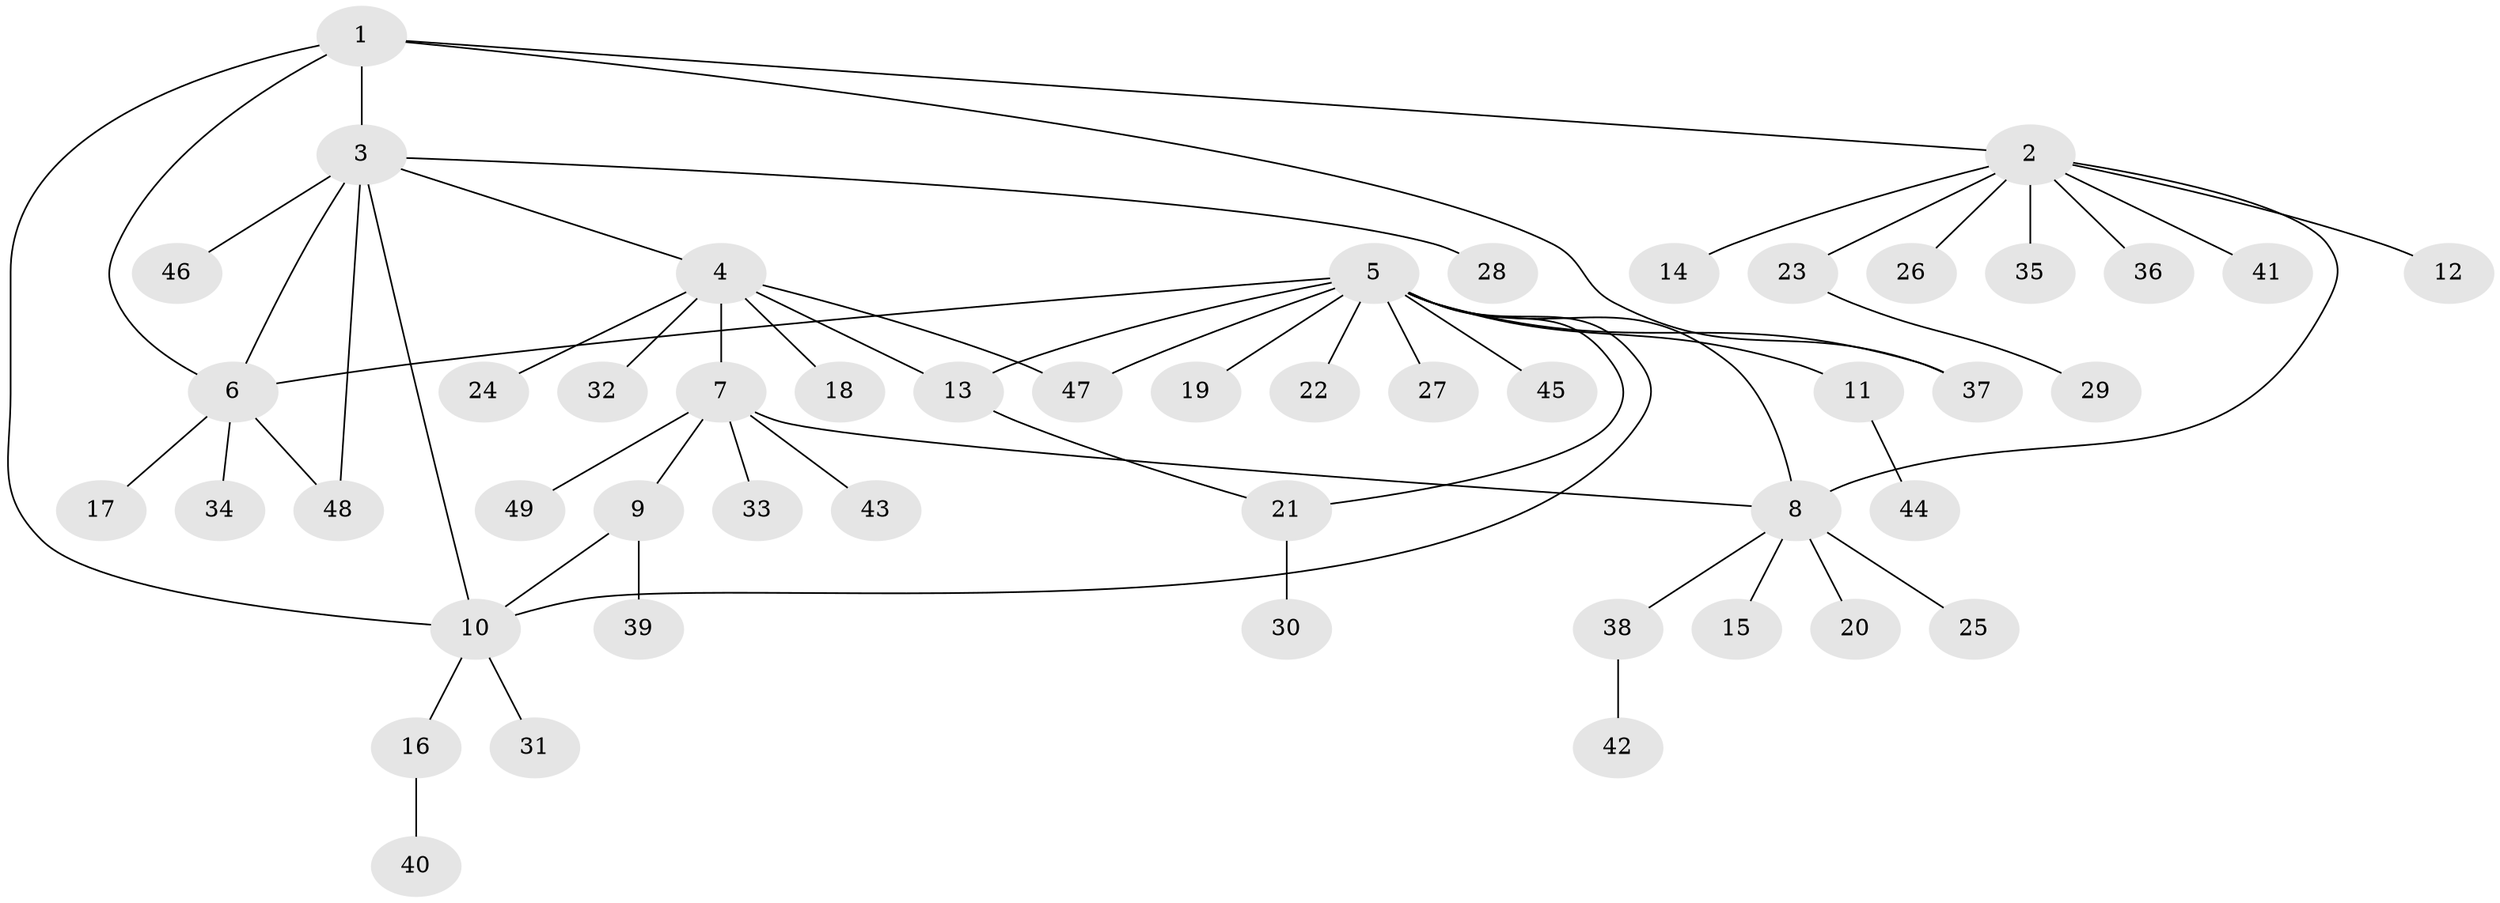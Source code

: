 // Generated by graph-tools (version 1.1) at 2025/50/03/09/25 03:50:30]
// undirected, 49 vertices, 59 edges
graph export_dot {
graph [start="1"]
  node [color=gray90,style=filled];
  1;
  2;
  3;
  4;
  5;
  6;
  7;
  8;
  9;
  10;
  11;
  12;
  13;
  14;
  15;
  16;
  17;
  18;
  19;
  20;
  21;
  22;
  23;
  24;
  25;
  26;
  27;
  28;
  29;
  30;
  31;
  32;
  33;
  34;
  35;
  36;
  37;
  38;
  39;
  40;
  41;
  42;
  43;
  44;
  45;
  46;
  47;
  48;
  49;
  1 -- 2;
  1 -- 3;
  1 -- 6;
  1 -- 10;
  1 -- 37;
  2 -- 8;
  2 -- 12;
  2 -- 14;
  2 -- 23;
  2 -- 26;
  2 -- 35;
  2 -- 36;
  2 -- 41;
  3 -- 4;
  3 -- 6;
  3 -- 10;
  3 -- 28;
  3 -- 46;
  3 -- 48;
  4 -- 7;
  4 -- 13;
  4 -- 18;
  4 -- 24;
  4 -- 32;
  4 -- 47;
  5 -- 6;
  5 -- 8;
  5 -- 10;
  5 -- 11;
  5 -- 13;
  5 -- 19;
  5 -- 21;
  5 -- 22;
  5 -- 27;
  5 -- 37;
  5 -- 45;
  5 -- 47;
  6 -- 17;
  6 -- 34;
  6 -- 48;
  7 -- 8;
  7 -- 9;
  7 -- 33;
  7 -- 43;
  7 -- 49;
  8 -- 15;
  8 -- 20;
  8 -- 25;
  8 -- 38;
  9 -- 10;
  9 -- 39;
  10 -- 16;
  10 -- 31;
  11 -- 44;
  13 -- 21;
  16 -- 40;
  21 -- 30;
  23 -- 29;
  38 -- 42;
}
